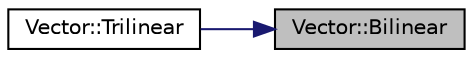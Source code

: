 digraph "Vector::Bilinear"
{
 // LATEX_PDF_SIZE
  edge [fontname="Helvetica",fontsize="10",labelfontname="Helvetica",labelfontsize="10"];
  node [fontname="Helvetica",fontsize="10",shape=record];
  rankdir="RL";
  Node1 [label="Vector::Bilinear",height=0.2,width=0.4,color="black", fillcolor="grey75", style="filled", fontcolor="black",tooltip="Bi-linear interpolation between four vectors."];
  Node1 -> Node2 [dir="back",color="midnightblue",fontsize="10",style="solid",fontname="Helvetica"];
  Node2 [label="Vector::Trilinear",height=0.2,width=0.4,color="black", fillcolor="white", style="filled",URL="$class_vector.html#abadf217d9f9b10852b859f8e511dc7a8",tooltip="Trilinear interpolation between eight vectors."];
}
